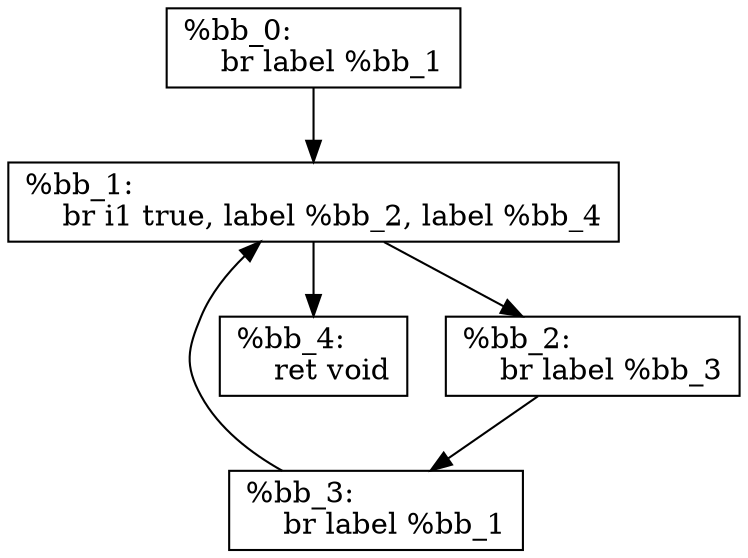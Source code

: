 digraph CFG {
    "%bb_4" [shape=box,label="%bb_4:\l    ret void\l"];
    "%bb_3" [shape=box,label="%bb_3:\l    br label %bb_1\l"];
    "%bb_0" [shape=box,label="%bb_0:\l    br label %bb_1\l"];
    "%bb_2" [shape=box,label="%bb_2:\l    br label %bb_3\l"];
    "%bb_1" [shape=box,label="%bb_1:\l    br i1 true, label %bb_2, label %bb_4\l"];
    "%bb_3" -> "%bb_1";
    "%bb_0" -> "%bb_1";
    "%bb_2" -> "%bb_3";
    "%bb_1" -> "%bb_2";
    "%bb_1" -> "%bb_4";
}
